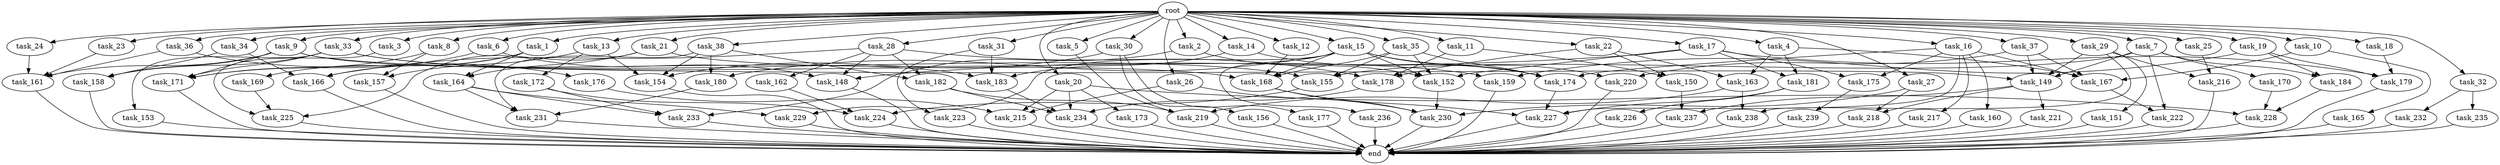 digraph G {
  root [size="0.000000"];
  task_11 [size="1024.000000"];
  task_234 [size="2525440770048.000000"];
  task_239 [size="77309411328.000000"];
  task_233 [size="1142461300736.000000"];
  task_2 [size="1024.000000"];
  task_182 [size="455266533376.000000"];
  task_21 [size="1024.000000"];
  task_164 [size="455266533376.000000"];
  task_23 [size="1024.000000"];
  task_35 [size="1024.000000"];
  task_162 [size="34359738368.000000"];
  task_33 [size="1024.000000"];
  task_176 [size="34359738368.000000"];
  task_232 [size="695784701952.000000"];
  task_217 [size="309237645312.000000"];
  task_231 [size="807453851648.000000"];
  task_14 [size="1024.000000"];
  task_157 [size="730144440320.000000"];
  task_178 [size="532575944704.000000"];
  task_3 [size="1024.000000"];
  task_236 [size="214748364800.000000"];
  task_38 [size="1024.000000"];
  task_221 [size="77309411328.000000"];
  task_152 [size="1597727834112.000000"];
  task_226 [size="549755813888.000000"];
  task_225 [size="1279900254208.000000"];
  task_18 [size="1024.000000"];
  task_155 [size="1133871366144.000000"];
  task_28 [size="1024.000000"];
  task_22 [size="1024.000000"];
  task_165 [size="34359738368.000000"];
  task_216 [size="1116691496960.000000"];
  task_220 [size="429496729600.000000"];
  task_5 [size="1024.000000"];
  task_156 [size="695784701952.000000"];
  task_30 [size="1024.000000"];
  task_150 [size="498216206336.000000"];
  task_179 [size="1133871366144.000000"];
  task_173 [size="549755813888.000000"];
  task_224 [size="429496729600.000000"];
  task_183 [size="420906795008.000000"];
  task_215 [size="1236950581248.000000"];
  task_9 [size="1024.000000"];
  task_168 [size="1219770712064.000000"];
  task_27 [size="1024.000000"];
  task_238 [size="635655159808.000000"];
  task_158 [size="764504178688.000000"];
  task_29 [size="1024.000000"];
  task_34 [size="1024.000000"];
  task_166 [size="876173328384.000000"];
  task_37 [size="1024.000000"];
  task_169 [size="420906795008.000000"];
  task_227 [size="1151051235328.000000"];
  task_160 [size="309237645312.000000"];
  task_230 [size="1322849927168.000000"];
  task_163 [size="111669149696.000000"];
  task_172 [size="309237645312.000000"];
  task_175 [size="446676598784.000000"];
  task_184 [size="1408749273088.000000"];
  task_8 [size="1024.000000"];
  task_154 [size="1425929142272.000000"];
  task_15 [size="1024.000000"];
  task_24 [size="1024.000000"];
  task_153 [size="34359738368.000000"];
  task_159 [size="893353197568.000000"];
  task_167 [size="592705486848.000000"];
  task_31 [size="1024.000000"];
  task_12 [size="1024.000000"];
  task_32 [size="1024.000000"];
  task_222 [size="687194767360.000000"];
  task_171 [size="1460288880640.000000"];
  end [size="0.000000"];
  task_10 [size="1024.000000"];
  task_223 [size="34359738368.000000"];
  task_219 [size="1331439861760.000000"];
  task_1 [size="1024.000000"];
  task_20 [size="1024.000000"];
  task_4 [size="1024.000000"];
  task_13 [size="1024.000000"];
  task_36 [size="1024.000000"];
  task_170 [size="549755813888.000000"];
  task_235 [size="695784701952.000000"];
  task_16 [size="1024.000000"];
  task_181 [size="171798691840.000000"];
  task_177 [size="695784701952.000000"];
  task_228 [size="1382979469312.000000"];
  task_26 [size="1024.000000"];
  task_180 [size="635655159808.000000"];
  task_25 [size="1024.000000"];
  task_149 [size="1494648619008.000000"];
  task_19 [size="1024.000000"];
  task_229 [size="523986010112.000000"];
  task_161 [size="1279900254208.000000"];
  task_151 [size="420906795008.000000"];
  task_148 [size="867583393792.000000"];
  task_17 [size="1024.000000"];
  task_237 [size="936302870528.000000"];
  task_6 [size="1024.000000"];
  task_7 [size="1024.000000"];
  task_218 [size="498216206336.000000"];
  task_174 [size="1151051235328.000000"];

  root -> task_11 [size="1.000000"];
  root -> task_28 [size="1.000000"];
  root -> task_10 [size="1.000000"];
  root -> task_20 [size="1.000000"];
  root -> task_2 [size="1.000000"];
  root -> task_4 [size="1.000000"];
  root -> task_13 [size="1.000000"];
  root -> task_21 [size="1.000000"];
  root -> task_16 [size="1.000000"];
  root -> task_22 [size="1.000000"];
  root -> task_15 [size="1.000000"];
  root -> task_36 [size="1.000000"];
  root -> task_33 [size="1.000000"];
  root -> task_1 [size="1.000000"];
  root -> task_5 [size="1.000000"];
  root -> task_14 [size="1.000000"];
  root -> task_18 [size="1.000000"];
  root -> task_26 [size="1.000000"];
  root -> task_6 [size="1.000000"];
  root -> task_25 [size="1.000000"];
  root -> task_24 [size="1.000000"];
  root -> task_9 [size="1.000000"];
  root -> task_23 [size="1.000000"];
  root -> task_3 [size="1.000000"];
  root -> task_19 [size="1.000000"];
  root -> task_27 [size="1.000000"];
  root -> task_35 [size="1.000000"];
  root -> task_38 [size="1.000000"];
  root -> task_17 [size="1.000000"];
  root -> task_31 [size="1.000000"];
  root -> task_12 [size="1.000000"];
  root -> task_32 [size="1.000000"];
  root -> task_34 [size="1.000000"];
  root -> task_37 [size="1.000000"];
  root -> task_30 [size="1.000000"];
  root -> task_8 [size="1.000000"];
  root -> task_7 [size="1.000000"];
  root -> task_29 [size="1.000000"];
  task_11 -> task_150 [size="411041792.000000"];
  task_11 -> task_178 [size="411041792.000000"];
  task_234 -> end [size="1.000000"];
  task_239 -> end [size="1.000000"];
  task_233 -> end [size="1.000000"];
  task_2 -> task_152 [size="679477248.000000"];
  task_2 -> task_233 [size="679477248.000000"];
  task_182 -> task_234 [size="679477248.000000"];
  task_182 -> task_219 [size="679477248.000000"];
  task_21 -> task_164 [size="33554432.000000"];
  task_21 -> task_225 [size="33554432.000000"];
  task_21 -> task_159 [size="33554432.000000"];
  task_164 -> task_229 [size="301989888.000000"];
  task_164 -> task_233 [size="301989888.000000"];
  task_164 -> task_231 [size="301989888.000000"];
  task_23 -> task_161 [size="75497472.000000"];
  task_35 -> task_155 [size="536870912.000000"];
  task_35 -> task_152 [size="536870912.000000"];
  task_35 -> task_168 [size="536870912.000000"];
  task_35 -> task_174 [size="536870912.000000"];
  task_162 -> task_224 [size="75497472.000000"];
  task_33 -> task_155 [size="33554432.000000"];
  task_33 -> task_158 [size="33554432.000000"];
  task_33 -> task_168 [size="33554432.000000"];
  task_33 -> task_171 [size="33554432.000000"];
  task_33 -> task_153 [size="33554432.000000"];
  task_176 -> task_215 [size="536870912.000000"];
  task_232 -> end [size="1.000000"];
  task_217 -> end [size="1.000000"];
  task_231 -> end [size="1.000000"];
  task_14 -> task_183 [size="75497472.000000"];
  task_14 -> task_174 [size="75497472.000000"];
  task_157 -> end [size="1.000000"];
  task_178 -> task_234 [size="411041792.000000"];
  task_3 -> task_225 [size="536870912.000000"];
  task_236 -> end [size="1.000000"];
  task_38 -> task_154 [size="411041792.000000"];
  task_38 -> task_180 [size="411041792.000000"];
  task_38 -> task_231 [size="411041792.000000"];
  task_38 -> task_182 [size="411041792.000000"];
  task_221 -> end [size="1.000000"];
  task_152 -> task_230 [size="536870912.000000"];
  task_226 -> end [size="1.000000"];
  task_225 -> end [size="1.000000"];
  task_18 -> task_179 [size="134217728.000000"];
  task_155 -> task_224 [size="209715200.000000"];
  task_28 -> task_148 [size="33554432.000000"];
  task_28 -> task_166 [size="33554432.000000"];
  task_28 -> task_162 [size="33554432.000000"];
  task_28 -> task_178 [size="33554432.000000"];
  task_28 -> task_182 [size="33554432.000000"];
  task_22 -> task_150 [size="75497472.000000"];
  task_22 -> task_178 [size="75497472.000000"];
  task_22 -> task_163 [size="75497472.000000"];
  task_165 -> end [size="1.000000"];
  task_216 -> end [size="1.000000"];
  task_220 -> end [size="1.000000"];
  task_5 -> task_219 [size="411041792.000000"];
  task_156 -> end [size="1.000000"];
  task_30 -> task_154 [size="679477248.000000"];
  task_30 -> task_156 [size="679477248.000000"];
  task_30 -> task_177 [size="679477248.000000"];
  task_150 -> task_237 [size="838860800.000000"];
  task_179 -> end [size="1.000000"];
  task_173 -> end [size="1.000000"];
  task_224 -> end [size="1.000000"];
  task_183 -> task_234 [size="838860800.000000"];
  task_215 -> end [size="1.000000"];
  task_9 -> task_158 [size="301989888.000000"];
  task_9 -> task_161 [size="301989888.000000"];
  task_9 -> task_149 [size="301989888.000000"];
  task_9 -> task_171 [size="301989888.000000"];
  task_9 -> task_183 [size="301989888.000000"];
  task_168 -> task_227 [size="209715200.000000"];
  task_168 -> task_230 [size="209715200.000000"];
  task_27 -> task_230 [size="411041792.000000"];
  task_27 -> task_218 [size="411041792.000000"];
  task_238 -> end [size="1.000000"];
  task_158 -> end [size="1.000000"];
  task_29 -> task_238 [size="411041792.000000"];
  task_29 -> task_149 [size="411041792.000000"];
  task_29 -> task_151 [size="411041792.000000"];
  task_29 -> task_216 [size="411041792.000000"];
  task_34 -> task_158 [size="411041792.000000"];
  task_34 -> task_166 [size="411041792.000000"];
  task_166 -> end [size="1.000000"];
  task_37 -> task_149 [size="209715200.000000"];
  task_37 -> task_220 [size="209715200.000000"];
  task_37 -> task_167 [size="209715200.000000"];
  task_169 -> task_225 [size="679477248.000000"];
  task_227 -> end [size="1.000000"];
  task_160 -> end [size="1.000000"];
  task_230 -> end [size="1.000000"];
  task_163 -> task_238 [size="209715200.000000"];
  task_163 -> task_219 [size="209715200.000000"];
  task_172 -> task_224 [size="134217728.000000"];
  task_172 -> task_233 [size="134217728.000000"];
  task_175 -> task_239 [size="75497472.000000"];
  task_184 -> task_228 [size="134217728.000000"];
  task_8 -> task_157 [size="411041792.000000"];
  task_8 -> task_171 [size="411041792.000000"];
  task_154 -> end [size="1.000000"];
  task_15 -> task_180 [size="209715200.000000"];
  task_15 -> task_220 [size="209715200.000000"];
  task_15 -> task_174 [size="209715200.000000"];
  task_15 -> task_229 [size="209715200.000000"];
  task_15 -> task_168 [size="209715200.000000"];
  task_15 -> task_152 [size="209715200.000000"];
  task_15 -> task_236 [size="209715200.000000"];
  task_24 -> task_161 [size="838860800.000000"];
  task_153 -> end [size="1.000000"];
  task_159 -> end [size="1.000000"];
  task_167 -> task_222 [size="134217728.000000"];
  task_31 -> task_183 [size="33554432.000000"];
  task_31 -> task_223 [size="33554432.000000"];
  task_12 -> task_168 [size="411041792.000000"];
  task_32 -> task_235 [size="679477248.000000"];
  task_32 -> task_232 [size="679477248.000000"];
  task_222 -> end [size="1.000000"];
  task_171 -> end [size="1.000000"];
  task_10 -> task_167 [size="33554432.000000"];
  task_10 -> task_165 [size="33554432.000000"];
  task_223 -> end [size="1.000000"];
  task_219 -> end [size="1.000000"];
  task_1 -> task_164 [size="411041792.000000"];
  task_1 -> task_169 [size="411041792.000000"];
  task_1 -> task_166 [size="411041792.000000"];
  task_20 -> task_228 [size="536870912.000000"];
  task_20 -> task_173 [size="536870912.000000"];
  task_20 -> task_234 [size="536870912.000000"];
  task_20 -> task_215 [size="536870912.000000"];
  task_4 -> task_181 [size="33554432.000000"];
  task_4 -> task_167 [size="33554432.000000"];
  task_4 -> task_163 [size="33554432.000000"];
  task_13 -> task_172 [size="301989888.000000"];
  task_13 -> task_154 [size="301989888.000000"];
  task_13 -> task_157 [size="301989888.000000"];
  task_36 -> task_161 [size="33554432.000000"];
  task_36 -> task_176 [size="33554432.000000"];
  task_170 -> task_228 [size="679477248.000000"];
  task_235 -> end [size="1.000000"];
  task_16 -> task_174 [size="301989888.000000"];
  task_16 -> task_227 [size="301989888.000000"];
  task_16 -> task_175 [size="301989888.000000"];
  task_16 -> task_160 [size="301989888.000000"];
  task_16 -> task_217 [size="301989888.000000"];
  task_16 -> task_167 [size="301989888.000000"];
  task_181 -> task_227 [size="536870912.000000"];
  task_181 -> task_226 [size="536870912.000000"];
  task_177 -> end [size="1.000000"];
  task_228 -> end [size="1.000000"];
  task_26 -> task_215 [size="134217728.000000"];
  task_26 -> task_230 [size="134217728.000000"];
  task_180 -> task_231 [size="75497472.000000"];
  task_25 -> task_216 [size="679477248.000000"];
  task_149 -> task_221 [size="75497472.000000"];
  task_149 -> task_218 [size="75497472.000000"];
  task_149 -> task_237 [size="75497472.000000"];
  task_19 -> task_179 [size="838860800.000000"];
  task_19 -> task_159 [size="838860800.000000"];
  task_19 -> task_184 [size="838860800.000000"];
  task_229 -> end [size="1.000000"];
  task_161 -> end [size="1.000000"];
  task_151 -> end [size="1.000000"];
  task_148 -> end [size="1.000000"];
  task_17 -> task_179 [size="134217728.000000"];
  task_17 -> task_175 [size="134217728.000000"];
  task_17 -> task_152 [size="134217728.000000"];
  task_17 -> task_181 [size="134217728.000000"];
  task_17 -> task_148 [size="134217728.000000"];
  task_237 -> end [size="1.000000"];
  task_6 -> task_171 [size="679477248.000000"];
  task_6 -> task_148 [size="679477248.000000"];
  task_7 -> task_155 [size="536870912.000000"];
  task_7 -> task_170 [size="536870912.000000"];
  task_7 -> task_149 [size="536870912.000000"];
  task_7 -> task_222 [size="536870912.000000"];
  task_7 -> task_184 [size="536870912.000000"];
  task_218 -> end [size="1.000000"];
  task_174 -> task_227 [size="75497472.000000"];
}
